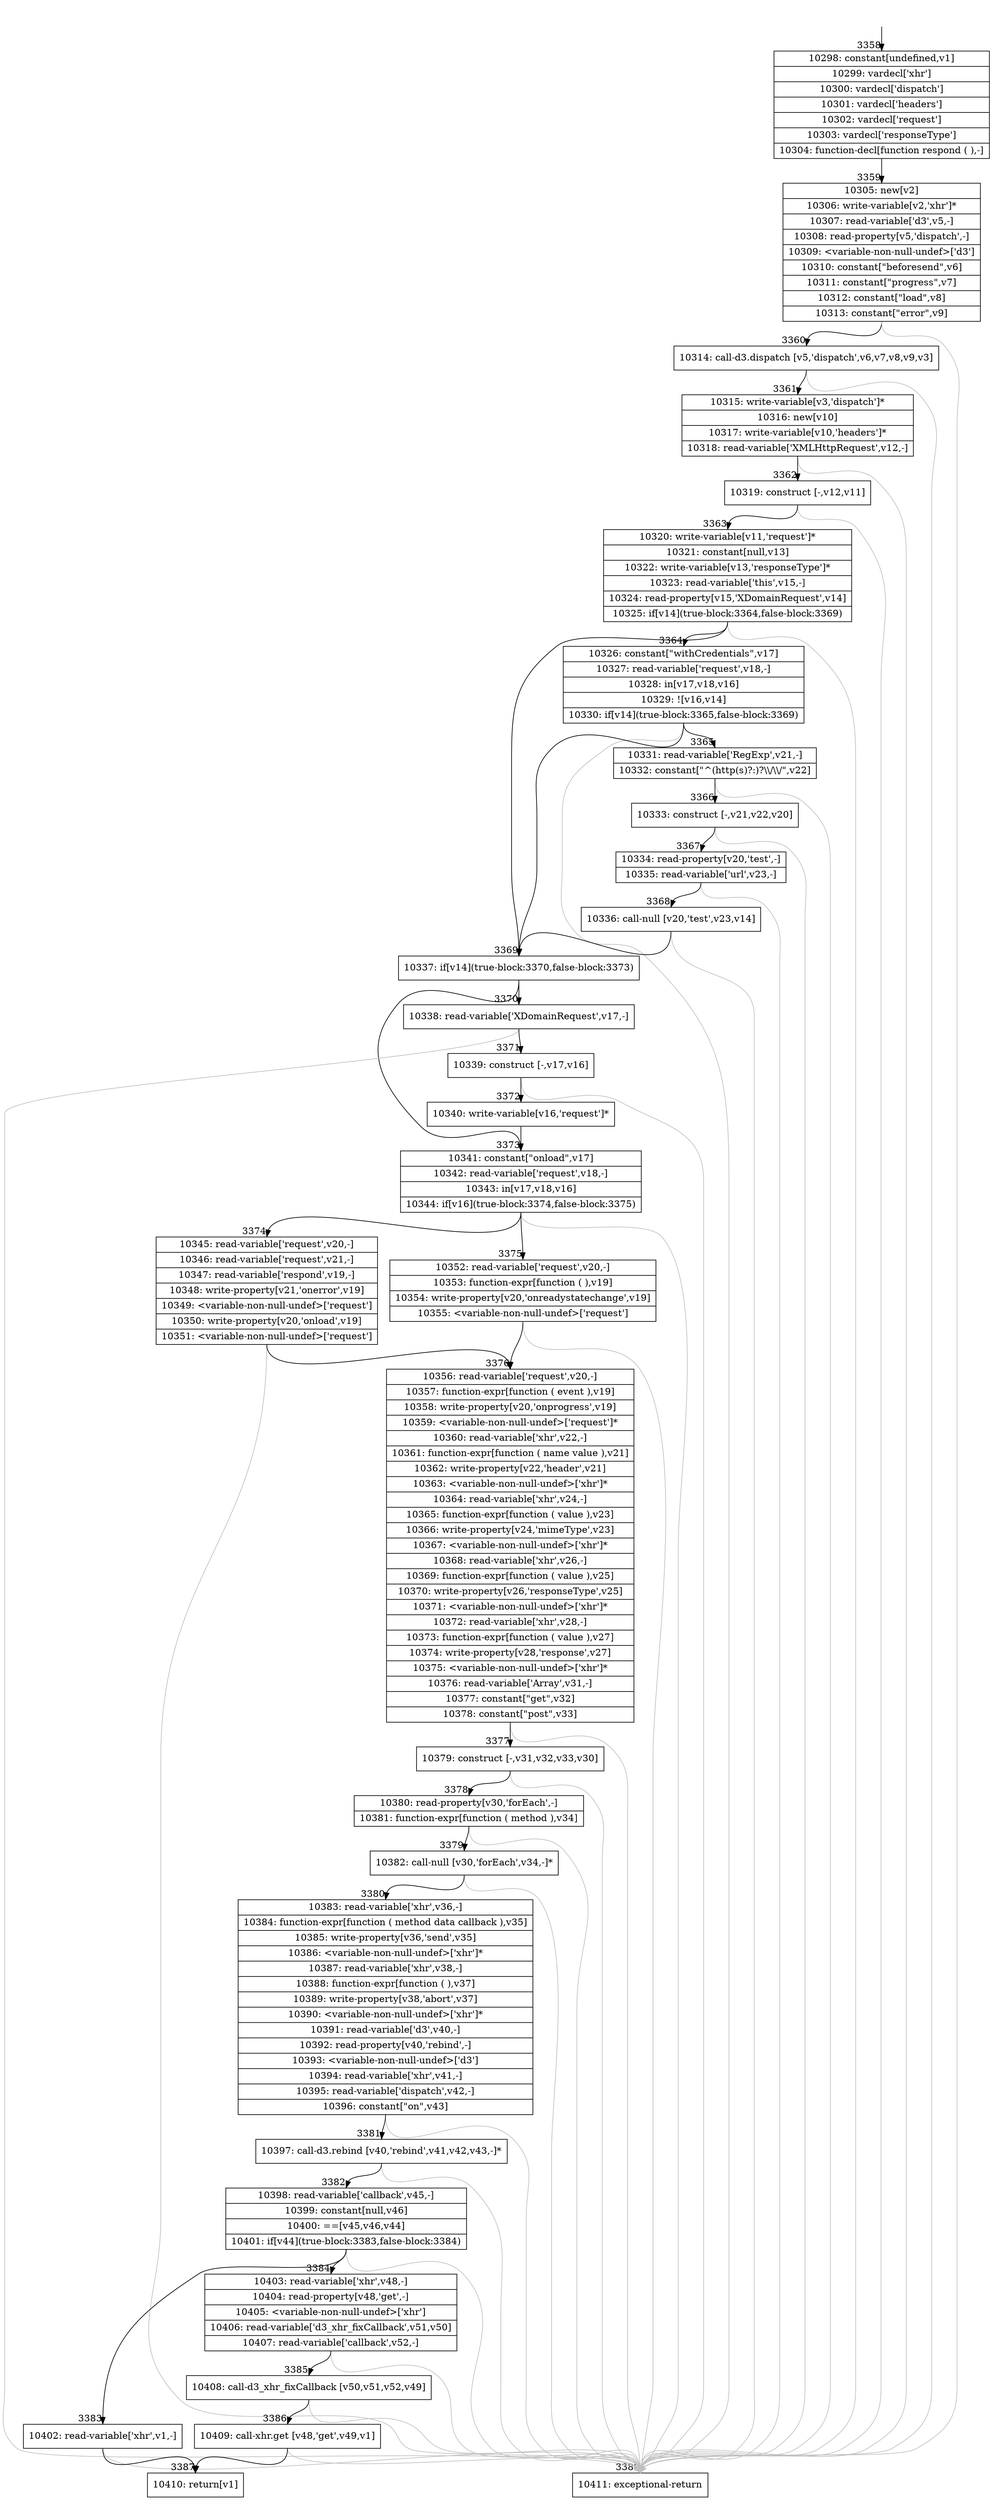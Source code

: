 digraph {
rankdir="TD"
BB_entry300[shape=none,label=""];
BB_entry300 -> BB3358 [tailport=s, headport=n, headlabel="    3358"]
BB3358 [shape=record label="{10298: constant[undefined,v1]|10299: vardecl['xhr']|10300: vardecl['dispatch']|10301: vardecl['headers']|10302: vardecl['request']|10303: vardecl['responseType']|10304: function-decl[function respond ( ),-]}" ] 
BB3358 -> BB3359 [tailport=s, headport=n, headlabel="      3359"]
BB3359 [shape=record label="{10305: new[v2]|10306: write-variable[v2,'xhr']*|10307: read-variable['d3',v5,-]|10308: read-property[v5,'dispatch',-]|10309: \<variable-non-null-undef\>['d3']|10310: constant[\"beforesend\",v6]|10311: constant[\"progress\",v7]|10312: constant[\"load\",v8]|10313: constant[\"error\",v9]}" ] 
BB3359 -> BB3360 [tailport=s, headport=n, headlabel="      3360"]
BB3359 -> BB3388 [tailport=s, headport=n, color=gray, headlabel="      3388"]
BB3360 [shape=record label="{10314: call-d3.dispatch [v5,'dispatch',v6,v7,v8,v9,v3]}" ] 
BB3360 -> BB3361 [tailport=s, headport=n, headlabel="      3361"]
BB3360 -> BB3388 [tailport=s, headport=n, color=gray]
BB3361 [shape=record label="{10315: write-variable[v3,'dispatch']*|10316: new[v10]|10317: write-variable[v10,'headers']*|10318: read-variable['XMLHttpRequest',v12,-]}" ] 
BB3361 -> BB3362 [tailport=s, headport=n, headlabel="      3362"]
BB3361 -> BB3388 [tailport=s, headport=n, color=gray]
BB3362 [shape=record label="{10319: construct [-,v12,v11]}" ] 
BB3362 -> BB3363 [tailport=s, headport=n, headlabel="      3363"]
BB3362 -> BB3388 [tailport=s, headport=n, color=gray]
BB3363 [shape=record label="{10320: write-variable[v11,'request']*|10321: constant[null,v13]|10322: write-variable[v13,'responseType']*|10323: read-variable['this',v15,-]|10324: read-property[v15,'XDomainRequest',v14]|10325: if[v14](true-block:3364,false-block:3369)}" ] 
BB3363 -> BB3369 [tailport=s, headport=n, headlabel="      3369"]
BB3363 -> BB3364 [tailport=s, headport=n, headlabel="      3364"]
BB3363 -> BB3388 [tailport=s, headport=n, color=gray]
BB3364 [shape=record label="{10326: constant[\"withCredentials\",v17]|10327: read-variable['request',v18,-]|10328: in[v17,v18,v16]|10329: ![v16,v14]|10330: if[v14](true-block:3365,false-block:3369)}" ] 
BB3364 -> BB3369 [tailport=s, headport=n]
BB3364 -> BB3365 [tailport=s, headport=n, headlabel="      3365"]
BB3364 -> BB3388 [tailport=s, headport=n, color=gray]
BB3365 [shape=record label="{10331: read-variable['RegExp',v21,-]|10332: constant[\"^(http(s)?:)?\\\\/\\\\/\",v22]}" ] 
BB3365 -> BB3366 [tailport=s, headport=n, headlabel="      3366"]
BB3365 -> BB3388 [tailport=s, headport=n, color=gray]
BB3366 [shape=record label="{10333: construct [-,v21,v22,v20]}" ] 
BB3366 -> BB3367 [tailport=s, headport=n, headlabel="      3367"]
BB3366 -> BB3388 [tailport=s, headport=n, color=gray]
BB3367 [shape=record label="{10334: read-property[v20,'test',-]|10335: read-variable['url',v23,-]}" ] 
BB3367 -> BB3368 [tailport=s, headport=n, headlabel="      3368"]
BB3367 -> BB3388 [tailport=s, headport=n, color=gray]
BB3368 [shape=record label="{10336: call-null [v20,'test',v23,v14]}" ] 
BB3368 -> BB3369 [tailport=s, headport=n]
BB3368 -> BB3388 [tailport=s, headport=n, color=gray]
BB3369 [shape=record label="{10337: if[v14](true-block:3370,false-block:3373)}" ] 
BB3369 -> BB3370 [tailport=s, headport=n, headlabel="      3370"]
BB3369 -> BB3373 [tailport=s, headport=n, headlabel="      3373"]
BB3370 [shape=record label="{10338: read-variable['XDomainRequest',v17,-]}" ] 
BB3370 -> BB3371 [tailport=s, headport=n, headlabel="      3371"]
BB3370 -> BB3388 [tailport=s, headport=n, color=gray]
BB3371 [shape=record label="{10339: construct [-,v17,v16]}" ] 
BB3371 -> BB3372 [tailport=s, headport=n, headlabel="      3372"]
BB3371 -> BB3388 [tailport=s, headport=n, color=gray]
BB3372 [shape=record label="{10340: write-variable[v16,'request']*}" ] 
BB3372 -> BB3373 [tailport=s, headport=n]
BB3373 [shape=record label="{10341: constant[\"onload\",v17]|10342: read-variable['request',v18,-]|10343: in[v17,v18,v16]|10344: if[v16](true-block:3374,false-block:3375)}" ] 
BB3373 -> BB3374 [tailport=s, headport=n, headlabel="      3374"]
BB3373 -> BB3375 [tailport=s, headport=n, headlabel="      3375"]
BB3373 -> BB3388 [tailport=s, headport=n, color=gray]
BB3374 [shape=record label="{10345: read-variable['request',v20,-]|10346: read-variable['request',v21,-]|10347: read-variable['respond',v19,-]|10348: write-property[v21,'onerror',v19]|10349: \<variable-non-null-undef\>['request']|10350: write-property[v20,'onload',v19]|10351: \<variable-non-null-undef\>['request']}" ] 
BB3374 -> BB3376 [tailport=s, headport=n, headlabel="      3376"]
BB3374 -> BB3388 [tailport=s, headport=n, color=gray]
BB3375 [shape=record label="{10352: read-variable['request',v20,-]|10353: function-expr[function ( ),v19]|10354: write-property[v20,'onreadystatechange',v19]|10355: \<variable-non-null-undef\>['request']}" ] 
BB3375 -> BB3376 [tailport=s, headport=n]
BB3375 -> BB3388 [tailport=s, headport=n, color=gray]
BB3376 [shape=record label="{10356: read-variable['request',v20,-]|10357: function-expr[function ( event ),v19]|10358: write-property[v20,'onprogress',v19]|10359: \<variable-non-null-undef\>['request']*|10360: read-variable['xhr',v22,-]|10361: function-expr[function ( name value ),v21]|10362: write-property[v22,'header',v21]|10363: \<variable-non-null-undef\>['xhr']*|10364: read-variable['xhr',v24,-]|10365: function-expr[function ( value ),v23]|10366: write-property[v24,'mimeType',v23]|10367: \<variable-non-null-undef\>['xhr']*|10368: read-variable['xhr',v26,-]|10369: function-expr[function ( value ),v25]|10370: write-property[v26,'responseType',v25]|10371: \<variable-non-null-undef\>['xhr']*|10372: read-variable['xhr',v28,-]|10373: function-expr[function ( value ),v27]|10374: write-property[v28,'response',v27]|10375: \<variable-non-null-undef\>['xhr']*|10376: read-variable['Array',v31,-]|10377: constant[\"get\",v32]|10378: constant[\"post\",v33]}" ] 
BB3376 -> BB3377 [tailport=s, headport=n, headlabel="      3377"]
BB3376 -> BB3388 [tailport=s, headport=n, color=gray]
BB3377 [shape=record label="{10379: construct [-,v31,v32,v33,v30]}" ] 
BB3377 -> BB3378 [tailport=s, headport=n, headlabel="      3378"]
BB3377 -> BB3388 [tailport=s, headport=n, color=gray]
BB3378 [shape=record label="{10380: read-property[v30,'forEach',-]|10381: function-expr[function ( method ),v34]}" ] 
BB3378 -> BB3379 [tailport=s, headport=n, headlabel="      3379"]
BB3378 -> BB3388 [tailport=s, headport=n, color=gray]
BB3379 [shape=record label="{10382: call-null [v30,'forEach',v34,-]*}" ] 
BB3379 -> BB3380 [tailport=s, headport=n, headlabel="      3380"]
BB3379 -> BB3388 [tailport=s, headport=n, color=gray]
BB3380 [shape=record label="{10383: read-variable['xhr',v36,-]|10384: function-expr[function ( method data callback ),v35]|10385: write-property[v36,'send',v35]|10386: \<variable-non-null-undef\>['xhr']*|10387: read-variable['xhr',v38,-]|10388: function-expr[function ( ),v37]|10389: write-property[v38,'abort',v37]|10390: \<variable-non-null-undef\>['xhr']*|10391: read-variable['d3',v40,-]|10392: read-property[v40,'rebind',-]|10393: \<variable-non-null-undef\>['d3']|10394: read-variable['xhr',v41,-]|10395: read-variable['dispatch',v42,-]|10396: constant[\"on\",v43]}" ] 
BB3380 -> BB3381 [tailport=s, headport=n, headlabel="      3381"]
BB3380 -> BB3388 [tailport=s, headport=n, color=gray]
BB3381 [shape=record label="{10397: call-d3.rebind [v40,'rebind',v41,v42,v43,-]*}" ] 
BB3381 -> BB3382 [tailport=s, headport=n, headlabel="      3382"]
BB3381 -> BB3388 [tailport=s, headport=n, color=gray]
BB3382 [shape=record label="{10398: read-variable['callback',v45,-]|10399: constant[null,v46]|10400: ==[v45,v46,v44]|10401: if[v44](true-block:3383,false-block:3384)}" ] 
BB3382 -> BB3383 [tailport=s, headport=n, headlabel="      3383"]
BB3382 -> BB3384 [tailport=s, headport=n, headlabel="      3384"]
BB3382 -> BB3388 [tailport=s, headport=n, color=gray]
BB3383 [shape=record label="{10402: read-variable['xhr',v1,-]}" ] 
BB3383 -> BB3387 [tailport=s, headport=n, headlabel="      3387"]
BB3383 -> BB3388 [tailport=s, headport=n, color=gray]
BB3384 [shape=record label="{10403: read-variable['xhr',v48,-]|10404: read-property[v48,'get',-]|10405: \<variable-non-null-undef\>['xhr']|10406: read-variable['d3_xhr_fixCallback',v51,v50]|10407: read-variable['callback',v52,-]}" ] 
BB3384 -> BB3385 [tailport=s, headport=n, headlabel="      3385"]
BB3384 -> BB3388 [tailport=s, headport=n, color=gray]
BB3385 [shape=record label="{10408: call-d3_xhr_fixCallback [v50,v51,v52,v49]}" ] 
BB3385 -> BB3386 [tailport=s, headport=n, headlabel="      3386"]
BB3385 -> BB3388 [tailport=s, headport=n, color=gray]
BB3386 [shape=record label="{10409: call-xhr.get [v48,'get',v49,v1]}" ] 
BB3386 -> BB3387 [tailport=s, headport=n]
BB3386 -> BB3388 [tailport=s, headport=n, color=gray]
BB3387 [shape=record label="{10410: return[v1]}" ] 
BB3388 [shape=record label="{10411: exceptional-return}" ] 
//#$~ 2003
}
